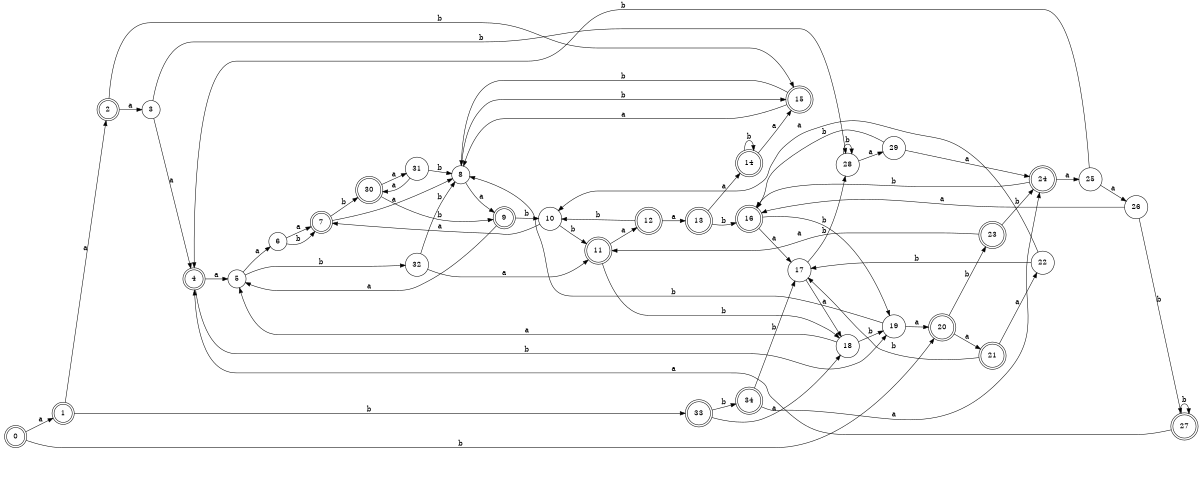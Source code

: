 digraph n28_4 {
__start0 [label="" shape="none"];

rankdir=LR;
size="8,5";

s0 [style="rounded,filled", color="black", fillcolor="white" shape="doublecircle", label="0"];
s1 [style="rounded,filled", color="black", fillcolor="white" shape="doublecircle", label="1"];
s2 [style="rounded,filled", color="black", fillcolor="white" shape="doublecircle", label="2"];
s3 [style="filled", color="black", fillcolor="white" shape="circle", label="3"];
s4 [style="rounded,filled", color="black", fillcolor="white" shape="doublecircle", label="4"];
s5 [style="filled", color="black", fillcolor="white" shape="circle", label="5"];
s6 [style="filled", color="black", fillcolor="white" shape="circle", label="6"];
s7 [style="rounded,filled", color="black", fillcolor="white" shape="doublecircle", label="7"];
s8 [style="filled", color="black", fillcolor="white" shape="circle", label="8"];
s9 [style="rounded,filled", color="black", fillcolor="white" shape="doublecircle", label="9"];
s10 [style="filled", color="black", fillcolor="white" shape="circle", label="10"];
s11 [style="rounded,filled", color="black", fillcolor="white" shape="doublecircle", label="11"];
s12 [style="rounded,filled", color="black", fillcolor="white" shape="doublecircle", label="12"];
s13 [style="rounded,filled", color="black", fillcolor="white" shape="doublecircle", label="13"];
s14 [style="rounded,filled", color="black", fillcolor="white" shape="doublecircle", label="14"];
s15 [style="rounded,filled", color="black", fillcolor="white" shape="doublecircle", label="15"];
s16 [style="rounded,filled", color="black", fillcolor="white" shape="doublecircle", label="16"];
s17 [style="filled", color="black", fillcolor="white" shape="circle", label="17"];
s18 [style="filled", color="black", fillcolor="white" shape="circle", label="18"];
s19 [style="filled", color="black", fillcolor="white" shape="circle", label="19"];
s20 [style="rounded,filled", color="black", fillcolor="white" shape="doublecircle", label="20"];
s21 [style="rounded,filled", color="black", fillcolor="white" shape="doublecircle", label="21"];
s22 [style="filled", color="black", fillcolor="white" shape="circle", label="22"];
s23 [style="rounded,filled", color="black", fillcolor="white" shape="doublecircle", label="23"];
s24 [style="rounded,filled", color="black", fillcolor="white" shape="doublecircle", label="24"];
s25 [style="filled", color="black", fillcolor="white" shape="circle", label="25"];
s26 [style="filled", color="black", fillcolor="white" shape="circle", label="26"];
s27 [style="rounded,filled", color="black", fillcolor="white" shape="doublecircle", label="27"];
s28 [style="filled", color="black", fillcolor="white" shape="circle", label="28"];
s29 [style="filled", color="black", fillcolor="white" shape="circle", label="29"];
s30 [style="rounded,filled", color="black", fillcolor="white" shape="doublecircle", label="30"];
s31 [style="filled", color="black", fillcolor="white" shape="circle", label="31"];
s32 [style="filled", color="black", fillcolor="white" shape="circle", label="32"];
s33 [style="rounded,filled", color="black", fillcolor="white" shape="doublecircle", label="33"];
s34 [style="rounded,filled", color="black", fillcolor="white" shape="doublecircle", label="34"];
s0 -> s1 [label="a"];
s0 -> s20 [label="b"];
s1 -> s2 [label="a"];
s1 -> s33 [label="b"];
s2 -> s3 [label="a"];
s2 -> s15 [label="b"];
s3 -> s4 [label="a"];
s3 -> s28 [label="b"];
s4 -> s5 [label="a"];
s4 -> s19 [label="b"];
s5 -> s6 [label="a"];
s5 -> s32 [label="b"];
s6 -> s7 [label="a"];
s6 -> s7 [label="b"];
s7 -> s8 [label="a"];
s7 -> s30 [label="b"];
s8 -> s9 [label="a"];
s8 -> s15 [label="b"];
s9 -> s5 [label="a"];
s9 -> s10 [label="b"];
s10 -> s7 [label="a"];
s10 -> s11 [label="b"];
s11 -> s12 [label="a"];
s11 -> s18 [label="b"];
s12 -> s13 [label="a"];
s12 -> s10 [label="b"];
s13 -> s14 [label="a"];
s13 -> s16 [label="b"];
s14 -> s15 [label="a"];
s14 -> s14 [label="b"];
s15 -> s8 [label="a"];
s15 -> s8 [label="b"];
s16 -> s17 [label="a"];
s16 -> s19 [label="b"];
s17 -> s18 [label="a"];
s17 -> s28 [label="b"];
s18 -> s5 [label="a"];
s18 -> s19 [label="b"];
s19 -> s20 [label="a"];
s19 -> s8 [label="b"];
s20 -> s21 [label="a"];
s20 -> s23 [label="b"];
s21 -> s22 [label="a"];
s21 -> s17 [label="b"];
s22 -> s10 [label="a"];
s22 -> s17 [label="b"];
s23 -> s11 [label="a"];
s23 -> s24 [label="b"];
s24 -> s25 [label="a"];
s24 -> s16 [label="b"];
s25 -> s26 [label="a"];
s25 -> s4 [label="b"];
s26 -> s16 [label="a"];
s26 -> s27 [label="b"];
s27 -> s4 [label="a"];
s27 -> s27 [label="b"];
s28 -> s29 [label="a"];
s28 -> s28 [label="b"];
s29 -> s24 [label="a"];
s29 -> s16 [label="b"];
s30 -> s31 [label="a"];
s30 -> s9 [label="b"];
s31 -> s30 [label="a"];
s31 -> s8 [label="b"];
s32 -> s11 [label="a"];
s32 -> s8 [label="b"];
s33 -> s18 [label="a"];
s33 -> s34 [label="b"];
s34 -> s24 [label="a"];
s34 -> s17 [label="b"];

}